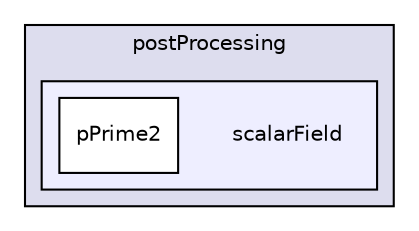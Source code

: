 digraph "applications/utilities/postProcessing/scalarField" {
  bgcolor=transparent;
  compound=true
  node [ fontsize="10", fontname="Helvetica"];
  edge [ labelfontsize="10", labelfontname="Helvetica"];
  subgraph clusterdir_b0c2b0d6e5b08bdff054b28f26ba51e7 {
    graph [ bgcolor="#ddddee", pencolor="black", label="postProcessing" fontname="Helvetica", fontsize="10", URL="dir_b0c2b0d6e5b08bdff054b28f26ba51e7.html"]
  subgraph clusterdir_c66f7090124d66a2bfe2c7c055838fb8 {
    graph [ bgcolor="#eeeeff", pencolor="black", label="" URL="dir_c66f7090124d66a2bfe2c7c055838fb8.html"];
    dir_c66f7090124d66a2bfe2c7c055838fb8 [shape=plaintext label="scalarField"];
    dir_408b2ff10957cfa2416c4cf72616b8ce [shape=box label="pPrime2" color="black" fillcolor="white" style="filled" URL="dir_408b2ff10957cfa2416c4cf72616b8ce.html"];
  }
  }
}
